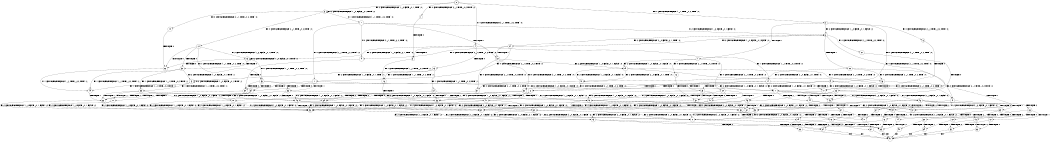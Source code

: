digraph BCG {
size = "7, 10.5";
center = TRUE;
node [shape = circle];
0 [peripheries = 2];
0 -> 1 [label = "EX !0 !ATOMIC_EXCH_BRANCH (2, +1, TRUE, +0, 2, TRUE) !:0:"];
0 -> 2 [label = "EX !1 !ATOMIC_EXCH_BRANCH (1, +1, TRUE, +0, 2, TRUE) !:0:"];
0 -> 3 [label = "EX !2 !ATOMIC_EXCH_BRANCH (1, +0, FALSE, +0, 1, TRUE) !:0:"];
0 -> 4 [label = "EX !0 !ATOMIC_EXCH_BRANCH (2, +1, TRUE, +0, 2, TRUE) !:0:"];
1 -> 5 [label = "TERMINATE !0"];
2 -> 6 [label = "EX !0 !ATOMIC_EXCH_BRANCH (2, +1, TRUE, +0, 2, TRUE) !:0:"];
2 -> 7 [label = "TERMINATE !1"];
2 -> 8 [label = "EX !2 !ATOMIC_EXCH_BRANCH (1, +0, FALSE, +0, 1, FALSE) !:0:"];
2 -> 9 [label = "EX !0 !ATOMIC_EXCH_BRANCH (2, +1, TRUE, +0, 2, TRUE) !:0:"];
3 -> 10 [label = "EX !0 !ATOMIC_EXCH_BRANCH (2, +1, TRUE, +0, 2, TRUE) !:0:"];
3 -> 11 [label = "EX !1 !ATOMIC_EXCH_BRANCH (1, +1, TRUE, +0, 2, TRUE) !:0:"];
3 -> 12 [label = "EX !0 !ATOMIC_EXCH_BRANCH (2, +1, TRUE, +0, 2, TRUE) !:0:"];
3 -> 3 [label = "EX !2 !ATOMIC_EXCH_BRANCH (1, +0, FALSE, +0, 1, TRUE) !:0:"];
4 -> 5 [label = "TERMINATE !0"];
4 -> 13 [label = "TERMINATE !0"];
4 -> 14 [label = "EX !1 !ATOMIC_EXCH_BRANCH (1, +1, TRUE, +0, 2, TRUE) !:0:"];
4 -> 15 [label = "EX !2 !ATOMIC_EXCH_BRANCH (1, +0, FALSE, +0, 1, TRUE) !:0:"];
5 -> 16 [label = "EX !1 !ATOMIC_EXCH_BRANCH (1, +1, TRUE, +0, 2, TRUE) !:1:"];
6 -> 17 [label = "TERMINATE !0"];
7 -> 18 [label = "EX !0 !ATOMIC_EXCH_BRANCH (2, +1, TRUE, +0, 2, TRUE) !:0:"];
7 -> 19 [label = "EX !2 !ATOMIC_EXCH_BRANCH (1, +0, FALSE, +0, 1, FALSE) !:0:"];
7 -> 20 [label = "EX !0 !ATOMIC_EXCH_BRANCH (2, +1, TRUE, +0, 2, TRUE) !:0:"];
8 -> 21 [label = "EX !0 !ATOMIC_EXCH_BRANCH (2, +1, TRUE, +0, 2, TRUE) !:0:"];
8 -> 22 [label = "TERMINATE !1"];
8 -> 23 [label = "EX !0 !ATOMIC_EXCH_BRANCH (2, +1, TRUE, +0, 2, TRUE) !:0:"];
8 -> 24 [label = "EX !2 !ATOMIC_EXCH_BRANCH (2, +0, FALSE, +0, 1, TRUE) !:0:"];
9 -> 17 [label = "TERMINATE !0"];
9 -> 25 [label = "TERMINATE !1"];
9 -> 26 [label = "TERMINATE !0"];
9 -> 27 [label = "EX !2 !ATOMIC_EXCH_BRANCH (1, +0, FALSE, +0, 1, FALSE) !:0:"];
10 -> 28 [label = "TERMINATE !0"];
11 -> 29 [label = "EX !0 !ATOMIC_EXCH_BRANCH (2, +1, TRUE, +0, 2, TRUE) !:0:"];
11 -> 30 [label = "TERMINATE !1"];
11 -> 31 [label = "EX !0 !ATOMIC_EXCH_BRANCH (2, +1, TRUE, +0, 2, TRUE) !:0:"];
11 -> 8 [label = "EX !2 !ATOMIC_EXCH_BRANCH (1, +0, FALSE, +0, 1, FALSE) !:0:"];
12 -> 28 [label = "TERMINATE !0"];
12 -> 32 [label = "TERMINATE !0"];
12 -> 33 [label = "EX !1 !ATOMIC_EXCH_BRANCH (1, +1, TRUE, +0, 2, TRUE) !:0:"];
12 -> 15 [label = "EX !2 !ATOMIC_EXCH_BRANCH (1, +0, FALSE, +0, 1, TRUE) !:0:"];
13 -> 16 [label = "EX !1 !ATOMIC_EXCH_BRANCH (1, +1, TRUE, +0, 2, TRUE) !:1:"];
13 -> 34 [label = "EX !1 !ATOMIC_EXCH_BRANCH (1, +1, TRUE, +0, 2, TRUE) !:1:"];
13 -> 35 [label = "EX !2 !ATOMIC_EXCH_BRANCH (1, +0, FALSE, +0, 1, TRUE) !:1:"];
14 -> 17 [label = "TERMINATE !0"];
14 -> 25 [label = "TERMINATE !1"];
14 -> 26 [label = "TERMINATE !0"];
14 -> 27 [label = "EX !2 !ATOMIC_EXCH_BRANCH (1, +0, FALSE, +0, 1, FALSE) !:0:"];
15 -> 28 [label = "TERMINATE !0"];
15 -> 32 [label = "TERMINATE !0"];
15 -> 33 [label = "EX !1 !ATOMIC_EXCH_BRANCH (1, +1, TRUE, +0, 2, TRUE) !:0:"];
15 -> 15 [label = "EX !2 !ATOMIC_EXCH_BRANCH (1, +0, FALSE, +0, 1, TRUE) !:0:"];
16 -> 36 [label = "TERMINATE !1"];
17 -> 36 [label = "TERMINATE !1"];
18 -> 37 [label = "TERMINATE !0"];
19 -> 38 [label = "EX !0 !ATOMIC_EXCH_BRANCH (2, +1, TRUE, +0, 2, TRUE) !:0:"];
19 -> 39 [label = "EX !0 !ATOMIC_EXCH_BRANCH (2, +1, TRUE, +0, 2, TRUE) !:0:"];
19 -> 40 [label = "EX !2 !ATOMIC_EXCH_BRANCH (2, +0, FALSE, +0, 1, TRUE) !:0:"];
20 -> 37 [label = "TERMINATE !0"];
20 -> 41 [label = "TERMINATE !0"];
20 -> 42 [label = "EX !2 !ATOMIC_EXCH_BRANCH (1, +0, FALSE, +0, 1, FALSE) !:0:"];
21 -> 43 [label = "TERMINATE !0"];
22 -> 38 [label = "EX !0 !ATOMIC_EXCH_BRANCH (2, +1, TRUE, +0, 2, TRUE) !:0:"];
22 -> 39 [label = "EX !0 !ATOMIC_EXCH_BRANCH (2, +1, TRUE, +0, 2, TRUE) !:0:"];
22 -> 40 [label = "EX !2 !ATOMIC_EXCH_BRANCH (2, +0, FALSE, +0, 1, TRUE) !:0:"];
23 -> 43 [label = "TERMINATE !0"];
23 -> 44 [label = "TERMINATE !1"];
23 -> 45 [label = "TERMINATE !0"];
23 -> 46 [label = "EX !2 !ATOMIC_EXCH_BRANCH (2, +0, FALSE, +0, 1, FALSE) !:0:"];
24 -> 29 [label = "EX !0 !ATOMIC_EXCH_BRANCH (2, +1, TRUE, +0, 2, TRUE) !:0:"];
24 -> 30 [label = "TERMINATE !1"];
24 -> 31 [label = "EX !0 !ATOMIC_EXCH_BRANCH (2, +1, TRUE, +0, 2, TRUE) !:0:"];
24 -> 8 [label = "EX !2 !ATOMIC_EXCH_BRANCH (1, +0, FALSE, +0, 1, FALSE) !:0:"];
25 -> 37 [label = "TERMINATE !0"];
25 -> 41 [label = "TERMINATE !0"];
25 -> 42 [label = "EX !2 !ATOMIC_EXCH_BRANCH (1, +0, FALSE, +0, 1, FALSE) !:0:"];
26 -> 36 [label = "TERMINATE !1"];
26 -> 47 [label = "TERMINATE !1"];
26 -> 48 [label = "EX !2 !ATOMIC_EXCH_BRANCH (1, +0, FALSE, +0, 1, FALSE) !:1:"];
27 -> 43 [label = "TERMINATE !0"];
27 -> 44 [label = "TERMINATE !1"];
27 -> 45 [label = "TERMINATE !0"];
27 -> 46 [label = "EX !2 !ATOMIC_EXCH_BRANCH (2, +0, FALSE, +0, 1, FALSE) !:0:"];
28 -> 49 [label = "EX !1 !ATOMIC_EXCH_BRANCH (1, +1, TRUE, +0, 2, TRUE) !:1:"];
29 -> 50 [label = "TERMINATE !0"];
30 -> 51 [label = "EX !0 !ATOMIC_EXCH_BRANCH (2, +1, TRUE, +0, 2, TRUE) !:0:"];
30 -> 52 [label = "EX !0 !ATOMIC_EXCH_BRANCH (2, +1, TRUE, +0, 2, TRUE) !:0:"];
30 -> 19 [label = "EX !2 !ATOMIC_EXCH_BRANCH (1, +0, FALSE, +0, 1, FALSE) !:0:"];
31 -> 50 [label = "TERMINATE !0"];
31 -> 53 [label = "TERMINATE !1"];
31 -> 54 [label = "TERMINATE !0"];
31 -> 27 [label = "EX !2 !ATOMIC_EXCH_BRANCH (1, +0, FALSE, +0, 1, FALSE) !:0:"];
32 -> 49 [label = "EX !1 !ATOMIC_EXCH_BRANCH (1, +1, TRUE, +0, 2, TRUE) !:1:"];
32 -> 55 [label = "EX !1 !ATOMIC_EXCH_BRANCH (1, +1, TRUE, +0, 2, TRUE) !:1:"];
32 -> 35 [label = "EX !2 !ATOMIC_EXCH_BRANCH (1, +0, FALSE, +0, 1, TRUE) !:1:"];
33 -> 50 [label = "TERMINATE !0"];
33 -> 53 [label = "TERMINATE !1"];
33 -> 54 [label = "TERMINATE !0"];
33 -> 27 [label = "EX !2 !ATOMIC_EXCH_BRANCH (1, +0, FALSE, +0, 1, FALSE) !:0:"];
34 -> 36 [label = "TERMINATE !1"];
34 -> 47 [label = "TERMINATE !1"];
34 -> 48 [label = "EX !2 !ATOMIC_EXCH_BRANCH (1, +0, FALSE, +0, 1, FALSE) !:1:"];
35 -> 49 [label = "EX !1 !ATOMIC_EXCH_BRANCH (1, +1, TRUE, +0, 2, TRUE) !:1:"];
35 -> 55 [label = "EX !1 !ATOMIC_EXCH_BRANCH (1, +1, TRUE, +0, 2, TRUE) !:1:"];
35 -> 35 [label = "EX !2 !ATOMIC_EXCH_BRANCH (1, +0, FALSE, +0, 1, TRUE) !:1:"];
36 -> 56 [label = "EX !2 !ATOMIC_EXCH_BRANCH (1, +0, FALSE, +0, 1, FALSE) !:2:"];
37 -> 56 [label = "EX !2 !ATOMIC_EXCH_BRANCH (1, +0, FALSE, +0, 1, FALSE) !:2:"];
38 -> 57 [label = "TERMINATE !0"];
39 -> 57 [label = "TERMINATE !0"];
39 -> 58 [label = "TERMINATE !0"];
39 -> 59 [label = "EX !2 !ATOMIC_EXCH_BRANCH (2, +0, FALSE, +0, 1, FALSE) !:0:"];
40 -> 51 [label = "EX !0 !ATOMIC_EXCH_BRANCH (2, +1, TRUE, +0, 2, TRUE) !:0:"];
40 -> 52 [label = "EX !0 !ATOMIC_EXCH_BRANCH (2, +1, TRUE, +0, 2, TRUE) !:0:"];
40 -> 19 [label = "EX !2 !ATOMIC_EXCH_BRANCH (1, +0, FALSE, +0, 1, FALSE) !:0:"];
41 -> 56 [label = "EX !2 !ATOMIC_EXCH_BRANCH (1, +0, FALSE, +0, 1, FALSE) !:2:"];
41 -> 60 [label = "EX !2 !ATOMIC_EXCH_BRANCH (1, +0, FALSE, +0, 1, FALSE) !:2:"];
42 -> 57 [label = "TERMINATE !0"];
42 -> 58 [label = "TERMINATE !0"];
42 -> 59 [label = "EX !2 !ATOMIC_EXCH_BRANCH (2, +0, FALSE, +0, 1, FALSE) !:0:"];
43 -> 61 [label = "TERMINATE !1"];
44 -> 57 [label = "TERMINATE !0"];
44 -> 58 [label = "TERMINATE !0"];
44 -> 59 [label = "EX !2 !ATOMIC_EXCH_BRANCH (2, +0, FALSE, +0, 1, FALSE) !:0:"];
45 -> 61 [label = "TERMINATE !1"];
45 -> 62 [label = "TERMINATE !1"];
45 -> 63 [label = "EX !2 !ATOMIC_EXCH_BRANCH (2, +0, FALSE, +0, 1, FALSE) !:1:"];
46 -> 64 [label = "TERMINATE !0"];
46 -> 65 [label = "TERMINATE !1"];
46 -> 66 [label = "TERMINATE !2"];
46 -> 67 [label = "TERMINATE !0"];
47 -> 56 [label = "EX !2 !ATOMIC_EXCH_BRANCH (1, +0, FALSE, +0, 1, FALSE) !:2:"];
47 -> 60 [label = "EX !2 !ATOMIC_EXCH_BRANCH (1, +0, FALSE, +0, 1, FALSE) !:2:"];
48 -> 61 [label = "TERMINATE !1"];
48 -> 62 [label = "TERMINATE !1"];
48 -> 63 [label = "EX !2 !ATOMIC_EXCH_BRANCH (2, +0, FALSE, +0, 1, FALSE) !:1:"];
49 -> 68 [label = "TERMINATE !1"];
50 -> 68 [label = "TERMINATE !1"];
51 -> 69 [label = "TERMINATE !0"];
52 -> 69 [label = "TERMINATE !0"];
52 -> 70 [label = "TERMINATE !0"];
52 -> 42 [label = "EX !2 !ATOMIC_EXCH_BRANCH (1, +0, FALSE, +0, 1, FALSE) !:0:"];
53 -> 69 [label = "TERMINATE !0"];
53 -> 70 [label = "TERMINATE !0"];
53 -> 42 [label = "EX !2 !ATOMIC_EXCH_BRANCH (1, +0, FALSE, +0, 1, FALSE) !:0:"];
54 -> 68 [label = "TERMINATE !1"];
54 -> 71 [label = "TERMINATE !1"];
54 -> 48 [label = "EX !2 !ATOMIC_EXCH_BRANCH (1, +0, FALSE, +0, 1, FALSE) !:1:"];
55 -> 68 [label = "TERMINATE !1"];
55 -> 71 [label = "TERMINATE !1"];
55 -> 48 [label = "EX !2 !ATOMIC_EXCH_BRANCH (1, +0, FALSE, +0, 1, FALSE) !:1:"];
56 -> 72 [label = "EX !2 !ATOMIC_EXCH_BRANCH (2, +0, FALSE, +0, 1, FALSE) !:2:"];
57 -> 72 [label = "EX !2 !ATOMIC_EXCH_BRANCH (2, +0, FALSE, +0, 1, FALSE) !:2:"];
58 -> 72 [label = "EX !2 !ATOMIC_EXCH_BRANCH (2, +0, FALSE, +0, 1, FALSE) !:2:"];
58 -> 73 [label = "EX !2 !ATOMIC_EXCH_BRANCH (2, +0, FALSE, +0, 1, FALSE) !:2:"];
59 -> 74 [label = "TERMINATE !0"];
59 -> 75 [label = "TERMINATE !2"];
59 -> 76 [label = "TERMINATE !0"];
60 -> 72 [label = "EX !2 !ATOMIC_EXCH_BRANCH (2, +0, FALSE, +0, 1, FALSE) !:2:"];
60 -> 73 [label = "EX !2 !ATOMIC_EXCH_BRANCH (2, +0, FALSE, +0, 1, FALSE) !:2:"];
61 -> 72 [label = "EX !2 !ATOMIC_EXCH_BRANCH (2, +0, FALSE, +0, 1, FALSE) !:2:"];
62 -> 72 [label = "EX !2 !ATOMIC_EXCH_BRANCH (2, +0, FALSE, +0, 1, FALSE) !:2:"];
62 -> 73 [label = "EX !2 !ATOMIC_EXCH_BRANCH (2, +0, FALSE, +0, 1, FALSE) !:2:"];
63 -> 77 [label = "TERMINATE !2"];
63 -> 78 [label = "TERMINATE !1"];
63 -> 79 [label = "TERMINATE !2"];
64 -> 77 [label = "TERMINATE !2"];
65 -> 74 [label = "TERMINATE !0"];
65 -> 75 [label = "TERMINATE !2"];
65 -> 76 [label = "TERMINATE !0"];
66 -> 80 [label = "TERMINATE !0"];
66 -> 81 [label = "TERMINATE !1"];
66 -> 82 [label = "TERMINATE !0"];
67 -> 77 [label = "TERMINATE !2"];
67 -> 78 [label = "TERMINATE !1"];
67 -> 79 [label = "TERMINATE !2"];
68 -> 56 [label = "EX !2 !ATOMIC_EXCH_BRANCH (1, +0, FALSE, +0, 1, FALSE) !:2:"];
69 -> 56 [label = "EX !2 !ATOMIC_EXCH_BRANCH (1, +0, FALSE, +0, 1, FALSE) !:2:"];
70 -> 56 [label = "EX !2 !ATOMIC_EXCH_BRANCH (1, +0, FALSE, +0, 1, FALSE) !:2:"];
70 -> 60 [label = "EX !2 !ATOMIC_EXCH_BRANCH (1, +0, FALSE, +0, 1, FALSE) !:2:"];
71 -> 56 [label = "EX !2 !ATOMIC_EXCH_BRANCH (1, +0, FALSE, +0, 1, FALSE) !:2:"];
71 -> 60 [label = "EX !2 !ATOMIC_EXCH_BRANCH (1, +0, FALSE, +0, 1, FALSE) !:2:"];
72 -> 83 [label = "TERMINATE !2"];
73 -> 83 [label = "TERMINATE !2"];
73 -> 84 [label = "TERMINATE !2"];
74 -> 83 [label = "TERMINATE !2"];
75 -> 85 [label = "TERMINATE !0"];
75 -> 86 [label = "TERMINATE !0"];
76 -> 83 [label = "TERMINATE !2"];
76 -> 84 [label = "TERMINATE !2"];
77 -> 87 [label = "TERMINATE !1"];
78 -> 83 [label = "TERMINATE !2"];
78 -> 84 [label = "TERMINATE !2"];
79 -> 87 [label = "TERMINATE !1"];
79 -> 88 [label = "TERMINATE !1"];
80 -> 89 [label = "TERMINATE !1"];
81 -> 85 [label = "TERMINATE !0"];
81 -> 86 [label = "TERMINATE !0"];
82 -> 89 [label = "TERMINATE !1"];
82 -> 90 [label = "TERMINATE !1"];
83 -> 91 [label = "exit"];
84 -> 91 [label = "exit"];
85 -> 91 [label = "exit"];
86 -> 91 [label = "exit"];
87 -> 91 [label = "exit"];
88 -> 91 [label = "exit"];
89 -> 91 [label = "exit"];
90 -> 91 [label = "exit"];
}
